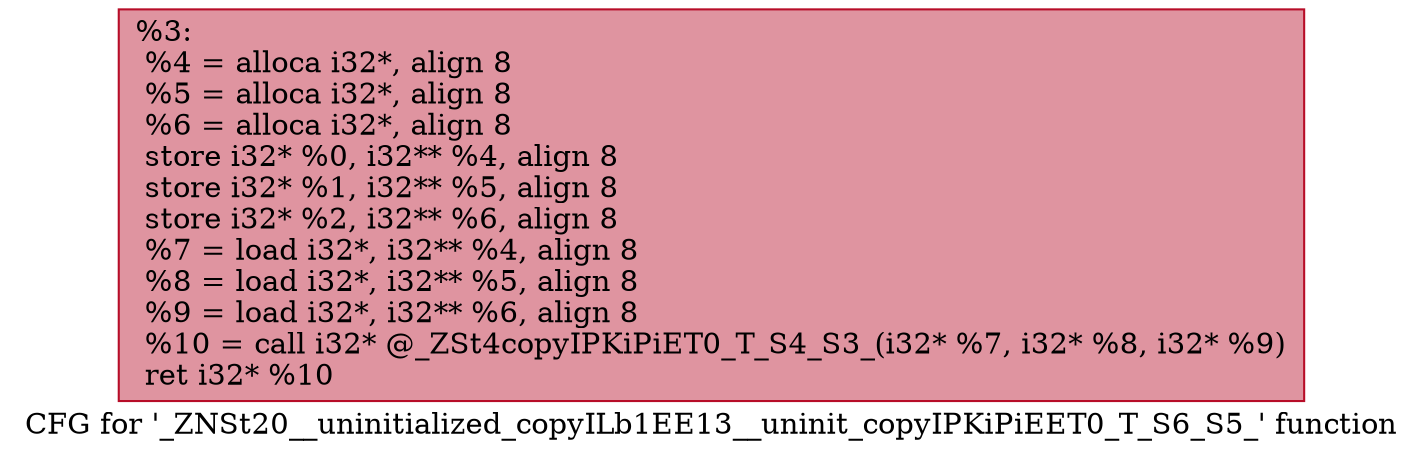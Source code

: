 digraph "CFG for '_ZNSt20__uninitialized_copyILb1EE13__uninit_copyIPKiPiEET0_T_S6_S5_' function" {
	label="CFG for '_ZNSt20__uninitialized_copyILb1EE13__uninit_copyIPKiPiEET0_T_S6_S5_' function";

	Node0x558b7dd285f0 [shape=record,color="#b70d28ff", style=filled, fillcolor="#b70d2870",label="{%3:\l  %4 = alloca i32*, align 8\l  %5 = alloca i32*, align 8\l  %6 = alloca i32*, align 8\l  store i32* %0, i32** %4, align 8\l  store i32* %1, i32** %5, align 8\l  store i32* %2, i32** %6, align 8\l  %7 = load i32*, i32** %4, align 8\l  %8 = load i32*, i32** %5, align 8\l  %9 = load i32*, i32** %6, align 8\l  %10 = call i32* @_ZSt4copyIPKiPiET0_T_S4_S3_(i32* %7, i32* %8, i32* %9)\l  ret i32* %10\l}"];
}
